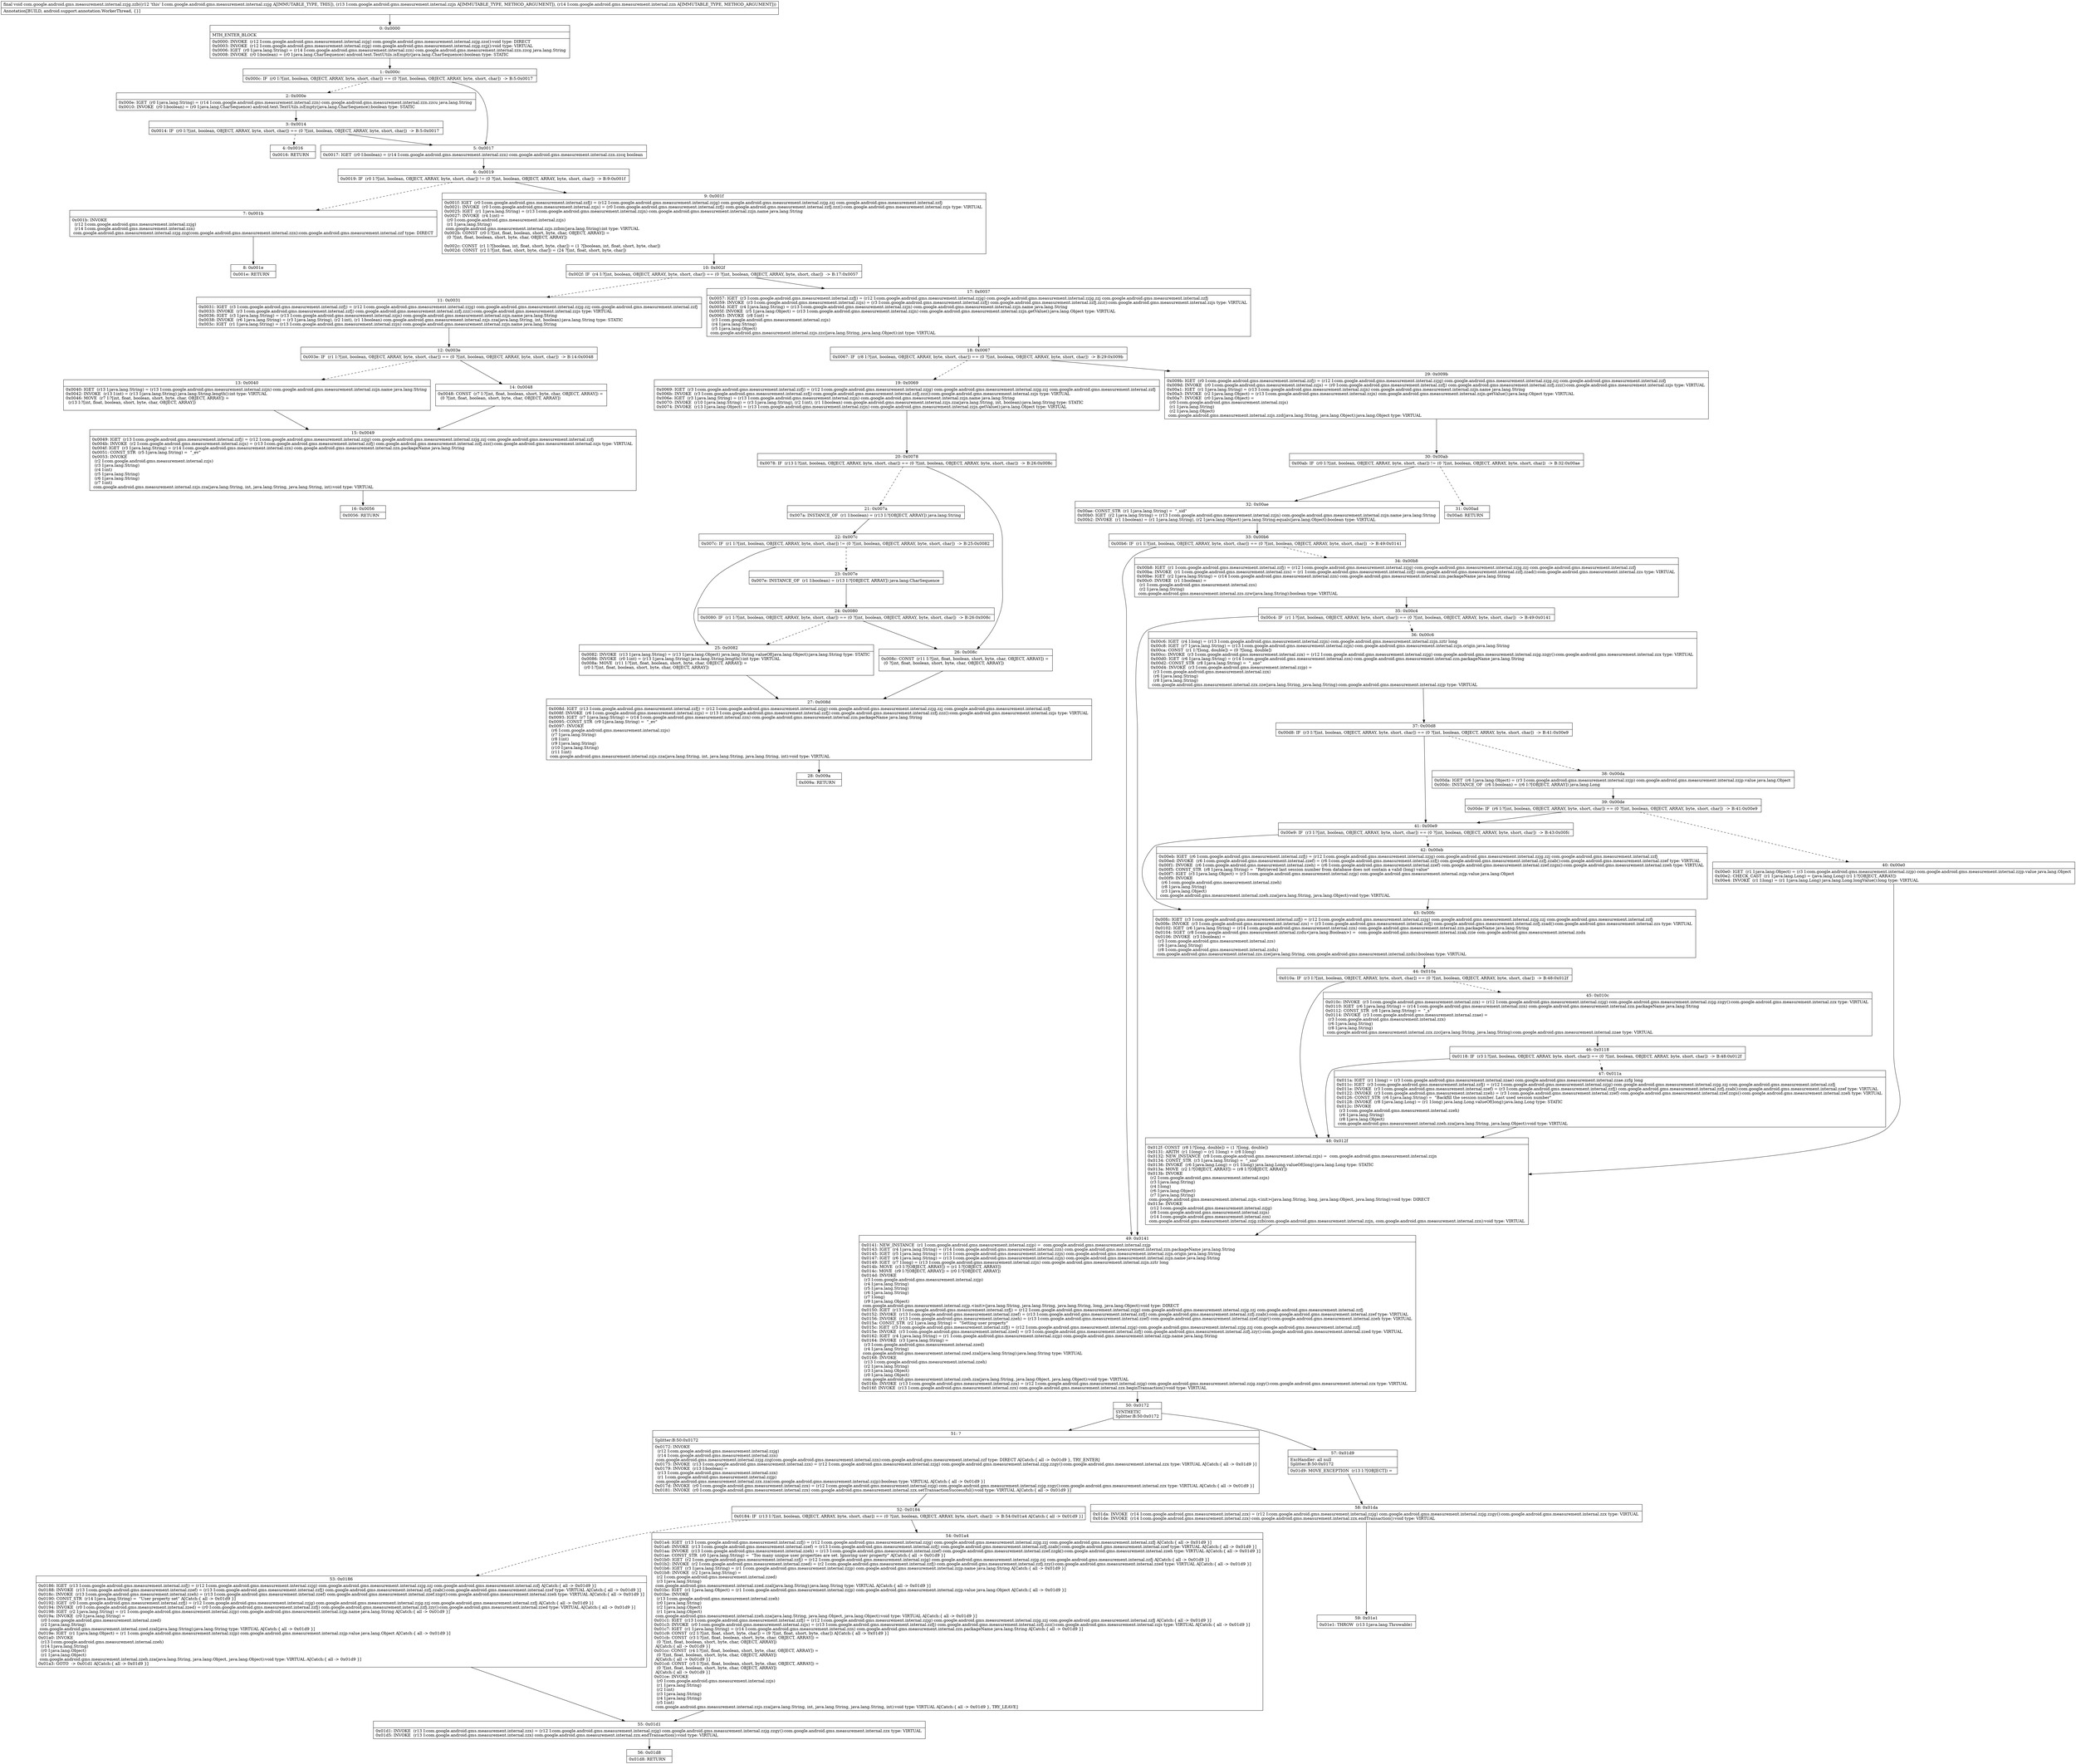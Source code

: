 digraph "CFG forcom.google.android.gms.measurement.internal.zzjg.zzb(Lcom\/google\/android\/gms\/measurement\/internal\/zzjn;Lcom\/google\/android\/gms\/measurement\/internal\/zzn;)V" {
Node_0 [shape=record,label="{0\:\ 0x0000|MTH_ENTER_BLOCK\l|0x0000: INVOKE  (r12 I:com.google.android.gms.measurement.internal.zzjg) com.google.android.gms.measurement.internal.zzjg.zzo():void type: DIRECT \l0x0003: INVOKE  (r12 I:com.google.android.gms.measurement.internal.zzjg) com.google.android.gms.measurement.internal.zzjg.zzjj():void type: VIRTUAL \l0x0006: IGET  (r0 I:java.lang.String) = (r14 I:com.google.android.gms.measurement.internal.zzn) com.google.android.gms.measurement.internal.zzn.zzcg java.lang.String \l0x0008: INVOKE  (r0 I:boolean) = (r0 I:java.lang.CharSequence) android.text.TextUtils.isEmpty(java.lang.CharSequence):boolean type: STATIC \l}"];
Node_1 [shape=record,label="{1\:\ 0x000c|0x000c: IF  (r0 I:?[int, boolean, OBJECT, ARRAY, byte, short, char]) == (0 ?[int, boolean, OBJECT, ARRAY, byte, short, char])  \-\> B:5:0x0017 \l}"];
Node_2 [shape=record,label="{2\:\ 0x000e|0x000e: IGET  (r0 I:java.lang.String) = (r14 I:com.google.android.gms.measurement.internal.zzn) com.google.android.gms.measurement.internal.zzn.zzcu java.lang.String \l0x0010: INVOKE  (r0 I:boolean) = (r0 I:java.lang.CharSequence) android.text.TextUtils.isEmpty(java.lang.CharSequence):boolean type: STATIC \l}"];
Node_3 [shape=record,label="{3\:\ 0x0014|0x0014: IF  (r0 I:?[int, boolean, OBJECT, ARRAY, byte, short, char]) == (0 ?[int, boolean, OBJECT, ARRAY, byte, short, char])  \-\> B:5:0x0017 \l}"];
Node_4 [shape=record,label="{4\:\ 0x0016|0x0016: RETURN   \l}"];
Node_5 [shape=record,label="{5\:\ 0x0017|0x0017: IGET  (r0 I:boolean) = (r14 I:com.google.android.gms.measurement.internal.zzn) com.google.android.gms.measurement.internal.zzn.zzcq boolean \l}"];
Node_6 [shape=record,label="{6\:\ 0x0019|0x0019: IF  (r0 I:?[int, boolean, OBJECT, ARRAY, byte, short, char]) != (0 ?[int, boolean, OBJECT, ARRAY, byte, short, char])  \-\> B:9:0x001f \l}"];
Node_7 [shape=record,label="{7\:\ 0x001b|0x001b: INVOKE  \l  (r12 I:com.google.android.gms.measurement.internal.zzjg)\l  (r14 I:com.google.android.gms.measurement.internal.zzn)\l com.google.android.gms.measurement.internal.zzjg.zzg(com.google.android.gms.measurement.internal.zzn):com.google.android.gms.measurement.internal.zzf type: DIRECT \l}"];
Node_8 [shape=record,label="{8\:\ 0x001e|0x001e: RETURN   \l}"];
Node_9 [shape=record,label="{9\:\ 0x001f|0x001f: IGET  (r0 I:com.google.android.gms.measurement.internal.zzfj) = (r12 I:com.google.android.gms.measurement.internal.zzjg) com.google.android.gms.measurement.internal.zzjg.zzj com.google.android.gms.measurement.internal.zzfj \l0x0021: INVOKE  (r0 I:com.google.android.gms.measurement.internal.zzjs) = (r0 I:com.google.android.gms.measurement.internal.zzfj) com.google.android.gms.measurement.internal.zzfj.zzz():com.google.android.gms.measurement.internal.zzjs type: VIRTUAL \l0x0025: IGET  (r1 I:java.lang.String) = (r13 I:com.google.android.gms.measurement.internal.zzjn) com.google.android.gms.measurement.internal.zzjn.name java.lang.String \l0x0027: INVOKE  (r4 I:int) = \l  (r0 I:com.google.android.gms.measurement.internal.zzjs)\l  (r1 I:java.lang.String)\l com.google.android.gms.measurement.internal.zzjs.zzbm(java.lang.String):int type: VIRTUAL \l0x002b: CONST  (r0 I:?[int, float, boolean, short, byte, char, OBJECT, ARRAY]) = \l  (0 ?[int, float, boolean, short, byte, char, OBJECT, ARRAY])\l \l0x002c: CONST  (r1 I:?[boolean, int, float, short, byte, char]) = (1 ?[boolean, int, float, short, byte, char]) \l0x002d: CONST  (r2 I:?[int, float, short, byte, char]) = (24 ?[int, float, short, byte, char]) \l}"];
Node_10 [shape=record,label="{10\:\ 0x002f|0x002f: IF  (r4 I:?[int, boolean, OBJECT, ARRAY, byte, short, char]) == (0 ?[int, boolean, OBJECT, ARRAY, byte, short, char])  \-\> B:17:0x0057 \l}"];
Node_11 [shape=record,label="{11\:\ 0x0031|0x0031: IGET  (r3 I:com.google.android.gms.measurement.internal.zzfj) = (r12 I:com.google.android.gms.measurement.internal.zzjg) com.google.android.gms.measurement.internal.zzjg.zzj com.google.android.gms.measurement.internal.zzfj \l0x0033: INVOKE  (r3 I:com.google.android.gms.measurement.internal.zzfj) com.google.android.gms.measurement.internal.zzfj.zzz():com.google.android.gms.measurement.internal.zzjs type: VIRTUAL \l0x0036: IGET  (r3 I:java.lang.String) = (r13 I:com.google.android.gms.measurement.internal.zzjn) com.google.android.gms.measurement.internal.zzjn.name java.lang.String \l0x0038: INVOKE  (r6 I:java.lang.String) = (r3 I:java.lang.String), (r2 I:int), (r1 I:boolean) com.google.android.gms.measurement.internal.zzjs.zza(java.lang.String, int, boolean):java.lang.String type: STATIC \l0x003c: IGET  (r1 I:java.lang.String) = (r13 I:com.google.android.gms.measurement.internal.zzjn) com.google.android.gms.measurement.internal.zzjn.name java.lang.String \l}"];
Node_12 [shape=record,label="{12\:\ 0x003e|0x003e: IF  (r1 I:?[int, boolean, OBJECT, ARRAY, byte, short, char]) == (0 ?[int, boolean, OBJECT, ARRAY, byte, short, char])  \-\> B:14:0x0048 \l}"];
Node_13 [shape=record,label="{13\:\ 0x0040|0x0040: IGET  (r13 I:java.lang.String) = (r13 I:com.google.android.gms.measurement.internal.zzjn) com.google.android.gms.measurement.internal.zzjn.name java.lang.String \l0x0042: INVOKE  (r13 I:int) = (r13 I:java.lang.String) java.lang.String.length():int type: VIRTUAL \l0x0046: MOVE  (r7 I:?[int, float, boolean, short, byte, char, OBJECT, ARRAY]) = \l  (r13 I:?[int, float, boolean, short, byte, char, OBJECT, ARRAY])\l \l}"];
Node_14 [shape=record,label="{14\:\ 0x0048|0x0048: CONST  (r7 I:?[int, float, boolean, short, byte, char, OBJECT, ARRAY]) = \l  (0 ?[int, float, boolean, short, byte, char, OBJECT, ARRAY])\l \l}"];
Node_15 [shape=record,label="{15\:\ 0x0049|0x0049: IGET  (r13 I:com.google.android.gms.measurement.internal.zzfj) = (r12 I:com.google.android.gms.measurement.internal.zzjg) com.google.android.gms.measurement.internal.zzjg.zzj com.google.android.gms.measurement.internal.zzfj \l0x004b: INVOKE  (r2 I:com.google.android.gms.measurement.internal.zzjs) = (r13 I:com.google.android.gms.measurement.internal.zzfj) com.google.android.gms.measurement.internal.zzfj.zzz():com.google.android.gms.measurement.internal.zzjs type: VIRTUAL \l0x004f: IGET  (r3 I:java.lang.String) = (r14 I:com.google.android.gms.measurement.internal.zzn) com.google.android.gms.measurement.internal.zzn.packageName java.lang.String \l0x0051: CONST_STR  (r5 I:java.lang.String) =  \"_ev\" \l0x0053: INVOKE  \l  (r2 I:com.google.android.gms.measurement.internal.zzjs)\l  (r3 I:java.lang.String)\l  (r4 I:int)\l  (r5 I:java.lang.String)\l  (r6 I:java.lang.String)\l  (r7 I:int)\l com.google.android.gms.measurement.internal.zzjs.zza(java.lang.String, int, java.lang.String, java.lang.String, int):void type: VIRTUAL \l}"];
Node_16 [shape=record,label="{16\:\ 0x0056|0x0056: RETURN   \l}"];
Node_17 [shape=record,label="{17\:\ 0x0057|0x0057: IGET  (r3 I:com.google.android.gms.measurement.internal.zzfj) = (r12 I:com.google.android.gms.measurement.internal.zzjg) com.google.android.gms.measurement.internal.zzjg.zzj com.google.android.gms.measurement.internal.zzfj \l0x0059: INVOKE  (r3 I:com.google.android.gms.measurement.internal.zzjs) = (r3 I:com.google.android.gms.measurement.internal.zzfj) com.google.android.gms.measurement.internal.zzfj.zzz():com.google.android.gms.measurement.internal.zzjs type: VIRTUAL \l0x005d: IGET  (r4 I:java.lang.String) = (r13 I:com.google.android.gms.measurement.internal.zzjn) com.google.android.gms.measurement.internal.zzjn.name java.lang.String \l0x005f: INVOKE  (r5 I:java.lang.Object) = (r13 I:com.google.android.gms.measurement.internal.zzjn) com.google.android.gms.measurement.internal.zzjn.getValue():java.lang.Object type: VIRTUAL \l0x0063: INVOKE  (r8 I:int) = \l  (r3 I:com.google.android.gms.measurement.internal.zzjs)\l  (r4 I:java.lang.String)\l  (r5 I:java.lang.Object)\l com.google.android.gms.measurement.internal.zzjs.zzc(java.lang.String, java.lang.Object):int type: VIRTUAL \l}"];
Node_18 [shape=record,label="{18\:\ 0x0067|0x0067: IF  (r8 I:?[int, boolean, OBJECT, ARRAY, byte, short, char]) == (0 ?[int, boolean, OBJECT, ARRAY, byte, short, char])  \-\> B:29:0x009b \l}"];
Node_19 [shape=record,label="{19\:\ 0x0069|0x0069: IGET  (r3 I:com.google.android.gms.measurement.internal.zzfj) = (r12 I:com.google.android.gms.measurement.internal.zzjg) com.google.android.gms.measurement.internal.zzjg.zzj com.google.android.gms.measurement.internal.zzfj \l0x006b: INVOKE  (r3 I:com.google.android.gms.measurement.internal.zzfj) com.google.android.gms.measurement.internal.zzfj.zzz():com.google.android.gms.measurement.internal.zzjs type: VIRTUAL \l0x006e: IGET  (r3 I:java.lang.String) = (r13 I:com.google.android.gms.measurement.internal.zzjn) com.google.android.gms.measurement.internal.zzjn.name java.lang.String \l0x0070: INVOKE  (r10 I:java.lang.String) = (r3 I:java.lang.String), (r2 I:int), (r1 I:boolean) com.google.android.gms.measurement.internal.zzjs.zza(java.lang.String, int, boolean):java.lang.String type: STATIC \l0x0074: INVOKE  (r13 I:java.lang.Object) = (r13 I:com.google.android.gms.measurement.internal.zzjn) com.google.android.gms.measurement.internal.zzjn.getValue():java.lang.Object type: VIRTUAL \l}"];
Node_20 [shape=record,label="{20\:\ 0x0078|0x0078: IF  (r13 I:?[int, boolean, OBJECT, ARRAY, byte, short, char]) == (0 ?[int, boolean, OBJECT, ARRAY, byte, short, char])  \-\> B:26:0x008c \l}"];
Node_21 [shape=record,label="{21\:\ 0x007a|0x007a: INSTANCE_OF  (r1 I:boolean) = (r13 I:?[OBJECT, ARRAY]) java.lang.String \l}"];
Node_22 [shape=record,label="{22\:\ 0x007c|0x007c: IF  (r1 I:?[int, boolean, OBJECT, ARRAY, byte, short, char]) != (0 ?[int, boolean, OBJECT, ARRAY, byte, short, char])  \-\> B:25:0x0082 \l}"];
Node_23 [shape=record,label="{23\:\ 0x007e|0x007e: INSTANCE_OF  (r1 I:boolean) = (r13 I:?[OBJECT, ARRAY]) java.lang.CharSequence \l}"];
Node_24 [shape=record,label="{24\:\ 0x0080|0x0080: IF  (r1 I:?[int, boolean, OBJECT, ARRAY, byte, short, char]) == (0 ?[int, boolean, OBJECT, ARRAY, byte, short, char])  \-\> B:26:0x008c \l}"];
Node_25 [shape=record,label="{25\:\ 0x0082|0x0082: INVOKE  (r13 I:java.lang.String) = (r13 I:java.lang.Object) java.lang.String.valueOf(java.lang.Object):java.lang.String type: STATIC \l0x0086: INVOKE  (r0 I:int) = (r13 I:java.lang.String) java.lang.String.length():int type: VIRTUAL \l0x008a: MOVE  (r11 I:?[int, float, boolean, short, byte, char, OBJECT, ARRAY]) = \l  (r0 I:?[int, float, boolean, short, byte, char, OBJECT, ARRAY])\l \l}"];
Node_26 [shape=record,label="{26\:\ 0x008c|0x008c: CONST  (r11 I:?[int, float, boolean, short, byte, char, OBJECT, ARRAY]) = \l  (0 ?[int, float, boolean, short, byte, char, OBJECT, ARRAY])\l \l}"];
Node_27 [shape=record,label="{27\:\ 0x008d|0x008d: IGET  (r13 I:com.google.android.gms.measurement.internal.zzfj) = (r12 I:com.google.android.gms.measurement.internal.zzjg) com.google.android.gms.measurement.internal.zzjg.zzj com.google.android.gms.measurement.internal.zzfj \l0x008f: INVOKE  (r6 I:com.google.android.gms.measurement.internal.zzjs) = (r13 I:com.google.android.gms.measurement.internal.zzfj) com.google.android.gms.measurement.internal.zzfj.zzz():com.google.android.gms.measurement.internal.zzjs type: VIRTUAL \l0x0093: IGET  (r7 I:java.lang.String) = (r14 I:com.google.android.gms.measurement.internal.zzn) com.google.android.gms.measurement.internal.zzn.packageName java.lang.String \l0x0095: CONST_STR  (r9 I:java.lang.String) =  \"_ev\" \l0x0097: INVOKE  \l  (r6 I:com.google.android.gms.measurement.internal.zzjs)\l  (r7 I:java.lang.String)\l  (r8 I:int)\l  (r9 I:java.lang.String)\l  (r10 I:java.lang.String)\l  (r11 I:int)\l com.google.android.gms.measurement.internal.zzjs.zza(java.lang.String, int, java.lang.String, java.lang.String, int):void type: VIRTUAL \l}"];
Node_28 [shape=record,label="{28\:\ 0x009a|0x009a: RETURN   \l}"];
Node_29 [shape=record,label="{29\:\ 0x009b|0x009b: IGET  (r0 I:com.google.android.gms.measurement.internal.zzfj) = (r12 I:com.google.android.gms.measurement.internal.zzjg) com.google.android.gms.measurement.internal.zzjg.zzj com.google.android.gms.measurement.internal.zzfj \l0x009d: INVOKE  (r0 I:com.google.android.gms.measurement.internal.zzjs) = (r0 I:com.google.android.gms.measurement.internal.zzfj) com.google.android.gms.measurement.internal.zzfj.zzz():com.google.android.gms.measurement.internal.zzjs type: VIRTUAL \l0x00a1: IGET  (r1 I:java.lang.String) = (r13 I:com.google.android.gms.measurement.internal.zzjn) com.google.android.gms.measurement.internal.zzjn.name java.lang.String \l0x00a3: INVOKE  (r2 I:java.lang.Object) = (r13 I:com.google.android.gms.measurement.internal.zzjn) com.google.android.gms.measurement.internal.zzjn.getValue():java.lang.Object type: VIRTUAL \l0x00a7: INVOKE  (r0 I:java.lang.Object) = \l  (r0 I:com.google.android.gms.measurement.internal.zzjs)\l  (r1 I:java.lang.String)\l  (r2 I:java.lang.Object)\l com.google.android.gms.measurement.internal.zzjs.zzd(java.lang.String, java.lang.Object):java.lang.Object type: VIRTUAL \l}"];
Node_30 [shape=record,label="{30\:\ 0x00ab|0x00ab: IF  (r0 I:?[int, boolean, OBJECT, ARRAY, byte, short, char]) != (0 ?[int, boolean, OBJECT, ARRAY, byte, short, char])  \-\> B:32:0x00ae \l}"];
Node_31 [shape=record,label="{31\:\ 0x00ad|0x00ad: RETURN   \l}"];
Node_32 [shape=record,label="{32\:\ 0x00ae|0x00ae: CONST_STR  (r1 I:java.lang.String) =  \"_sid\" \l0x00b0: IGET  (r2 I:java.lang.String) = (r13 I:com.google.android.gms.measurement.internal.zzjn) com.google.android.gms.measurement.internal.zzjn.name java.lang.String \l0x00b2: INVOKE  (r1 I:boolean) = (r1 I:java.lang.String), (r2 I:java.lang.Object) java.lang.String.equals(java.lang.Object):boolean type: VIRTUAL \l}"];
Node_33 [shape=record,label="{33\:\ 0x00b6|0x00b6: IF  (r1 I:?[int, boolean, OBJECT, ARRAY, byte, short, char]) == (0 ?[int, boolean, OBJECT, ARRAY, byte, short, char])  \-\> B:49:0x0141 \l}"];
Node_34 [shape=record,label="{34\:\ 0x00b8|0x00b8: IGET  (r1 I:com.google.android.gms.measurement.internal.zzfj) = (r12 I:com.google.android.gms.measurement.internal.zzjg) com.google.android.gms.measurement.internal.zzjg.zzj com.google.android.gms.measurement.internal.zzfj \l0x00ba: INVOKE  (r1 I:com.google.android.gms.measurement.internal.zzs) = (r1 I:com.google.android.gms.measurement.internal.zzfj) com.google.android.gms.measurement.internal.zzfj.zzad():com.google.android.gms.measurement.internal.zzs type: VIRTUAL \l0x00be: IGET  (r2 I:java.lang.String) = (r14 I:com.google.android.gms.measurement.internal.zzn) com.google.android.gms.measurement.internal.zzn.packageName java.lang.String \l0x00c0: INVOKE  (r1 I:boolean) = \l  (r1 I:com.google.android.gms.measurement.internal.zzs)\l  (r2 I:java.lang.String)\l com.google.android.gms.measurement.internal.zzs.zzw(java.lang.String):boolean type: VIRTUAL \l}"];
Node_35 [shape=record,label="{35\:\ 0x00c4|0x00c4: IF  (r1 I:?[int, boolean, OBJECT, ARRAY, byte, short, char]) == (0 ?[int, boolean, OBJECT, ARRAY, byte, short, char])  \-\> B:49:0x0141 \l}"];
Node_36 [shape=record,label="{36\:\ 0x00c6|0x00c6: IGET  (r4 I:long) = (r13 I:com.google.android.gms.measurement.internal.zzjn) com.google.android.gms.measurement.internal.zzjn.zztr long \l0x00c8: IGET  (r7 I:java.lang.String) = (r13 I:com.google.android.gms.measurement.internal.zzjn) com.google.android.gms.measurement.internal.zzjn.origin java.lang.String \l0x00ca: CONST  (r1 I:?[long, double]) = (0 ?[long, double]) \l0x00cc: INVOKE  (r3 I:com.google.android.gms.measurement.internal.zzx) = (r12 I:com.google.android.gms.measurement.internal.zzjg) com.google.android.gms.measurement.internal.zzjg.zzgy():com.google.android.gms.measurement.internal.zzx type: VIRTUAL \l0x00d0: IGET  (r6 I:java.lang.String) = (r14 I:com.google.android.gms.measurement.internal.zzn) com.google.android.gms.measurement.internal.zzn.packageName java.lang.String \l0x00d2: CONST_STR  (r8 I:java.lang.String) =  \"_sno\" \l0x00d4: INVOKE  (r3 I:com.google.android.gms.measurement.internal.zzjp) = \l  (r3 I:com.google.android.gms.measurement.internal.zzx)\l  (r6 I:java.lang.String)\l  (r8 I:java.lang.String)\l com.google.android.gms.measurement.internal.zzx.zze(java.lang.String, java.lang.String):com.google.android.gms.measurement.internal.zzjp type: VIRTUAL \l}"];
Node_37 [shape=record,label="{37\:\ 0x00d8|0x00d8: IF  (r3 I:?[int, boolean, OBJECT, ARRAY, byte, short, char]) == (0 ?[int, boolean, OBJECT, ARRAY, byte, short, char])  \-\> B:41:0x00e9 \l}"];
Node_38 [shape=record,label="{38\:\ 0x00da|0x00da: IGET  (r6 I:java.lang.Object) = (r3 I:com.google.android.gms.measurement.internal.zzjp) com.google.android.gms.measurement.internal.zzjp.value java.lang.Object \l0x00dc: INSTANCE_OF  (r6 I:boolean) = (r6 I:?[OBJECT, ARRAY]) java.lang.Long \l}"];
Node_39 [shape=record,label="{39\:\ 0x00de|0x00de: IF  (r6 I:?[int, boolean, OBJECT, ARRAY, byte, short, char]) == (0 ?[int, boolean, OBJECT, ARRAY, byte, short, char])  \-\> B:41:0x00e9 \l}"];
Node_40 [shape=record,label="{40\:\ 0x00e0|0x00e0: IGET  (r1 I:java.lang.Object) = (r3 I:com.google.android.gms.measurement.internal.zzjp) com.google.android.gms.measurement.internal.zzjp.value java.lang.Object \l0x00e2: CHECK_CAST  (r1 I:java.lang.Long) = (java.lang.Long) (r1 I:?[OBJECT, ARRAY]) \l0x00e4: INVOKE  (r1 I:long) = (r1 I:java.lang.Long) java.lang.Long.longValue():long type: VIRTUAL \l}"];
Node_41 [shape=record,label="{41\:\ 0x00e9|0x00e9: IF  (r3 I:?[int, boolean, OBJECT, ARRAY, byte, short, char]) == (0 ?[int, boolean, OBJECT, ARRAY, byte, short, char])  \-\> B:43:0x00fc \l}"];
Node_42 [shape=record,label="{42\:\ 0x00eb|0x00eb: IGET  (r6 I:com.google.android.gms.measurement.internal.zzfj) = (r12 I:com.google.android.gms.measurement.internal.zzjg) com.google.android.gms.measurement.internal.zzjg.zzj com.google.android.gms.measurement.internal.zzfj \l0x00ed: INVOKE  (r6 I:com.google.android.gms.measurement.internal.zzef) = (r6 I:com.google.android.gms.measurement.internal.zzfj) com.google.android.gms.measurement.internal.zzfj.zzab():com.google.android.gms.measurement.internal.zzef type: VIRTUAL \l0x00f1: INVOKE  (r6 I:com.google.android.gms.measurement.internal.zzeh) = (r6 I:com.google.android.gms.measurement.internal.zzef) com.google.android.gms.measurement.internal.zzef.zzgn():com.google.android.gms.measurement.internal.zzeh type: VIRTUAL \l0x00f5: CONST_STR  (r8 I:java.lang.String) =  \"Retrieved last session number from database does not contain a valid (long) value\" \l0x00f7: IGET  (r3 I:java.lang.Object) = (r3 I:com.google.android.gms.measurement.internal.zzjp) com.google.android.gms.measurement.internal.zzjp.value java.lang.Object \l0x00f9: INVOKE  \l  (r6 I:com.google.android.gms.measurement.internal.zzeh)\l  (r8 I:java.lang.String)\l  (r3 I:java.lang.Object)\l com.google.android.gms.measurement.internal.zzeh.zza(java.lang.String, java.lang.Object):void type: VIRTUAL \l}"];
Node_43 [shape=record,label="{43\:\ 0x00fc|0x00fc: IGET  (r3 I:com.google.android.gms.measurement.internal.zzfj) = (r12 I:com.google.android.gms.measurement.internal.zzjg) com.google.android.gms.measurement.internal.zzjg.zzj com.google.android.gms.measurement.internal.zzfj \l0x00fe: INVOKE  (r3 I:com.google.android.gms.measurement.internal.zzs) = (r3 I:com.google.android.gms.measurement.internal.zzfj) com.google.android.gms.measurement.internal.zzfj.zzad():com.google.android.gms.measurement.internal.zzs type: VIRTUAL \l0x0102: IGET  (r6 I:java.lang.String) = (r14 I:com.google.android.gms.measurement.internal.zzn) com.google.android.gms.measurement.internal.zzn.packageName java.lang.String \l0x0104: SGET  (r8 I:com.google.android.gms.measurement.internal.zzdu\<java.lang.Boolean\>) =  com.google.android.gms.measurement.internal.zzak.zzie com.google.android.gms.measurement.internal.zzdu \l0x0106: INVOKE  (r3 I:boolean) = \l  (r3 I:com.google.android.gms.measurement.internal.zzs)\l  (r6 I:java.lang.String)\l  (r8 I:com.google.android.gms.measurement.internal.zzdu)\l com.google.android.gms.measurement.internal.zzs.zze(java.lang.String, com.google.android.gms.measurement.internal.zzdu):boolean type: VIRTUAL \l}"];
Node_44 [shape=record,label="{44\:\ 0x010a|0x010a: IF  (r3 I:?[int, boolean, OBJECT, ARRAY, byte, short, char]) == (0 ?[int, boolean, OBJECT, ARRAY, byte, short, char])  \-\> B:48:0x012f \l}"];
Node_45 [shape=record,label="{45\:\ 0x010c|0x010c: INVOKE  (r3 I:com.google.android.gms.measurement.internal.zzx) = (r12 I:com.google.android.gms.measurement.internal.zzjg) com.google.android.gms.measurement.internal.zzjg.zzgy():com.google.android.gms.measurement.internal.zzx type: VIRTUAL \l0x0110: IGET  (r6 I:java.lang.String) = (r14 I:com.google.android.gms.measurement.internal.zzn) com.google.android.gms.measurement.internal.zzn.packageName java.lang.String \l0x0112: CONST_STR  (r8 I:java.lang.String) =  \"_s\" \l0x0114: INVOKE  (r3 I:com.google.android.gms.measurement.internal.zzae) = \l  (r3 I:com.google.android.gms.measurement.internal.zzx)\l  (r6 I:java.lang.String)\l  (r8 I:java.lang.String)\l com.google.android.gms.measurement.internal.zzx.zzc(java.lang.String, java.lang.String):com.google.android.gms.measurement.internal.zzae type: VIRTUAL \l}"];
Node_46 [shape=record,label="{46\:\ 0x0118|0x0118: IF  (r3 I:?[int, boolean, OBJECT, ARRAY, byte, short, char]) == (0 ?[int, boolean, OBJECT, ARRAY, byte, short, char])  \-\> B:48:0x012f \l}"];
Node_47 [shape=record,label="{47\:\ 0x011a|0x011a: IGET  (r1 I:long) = (r3 I:com.google.android.gms.measurement.internal.zzae) com.google.android.gms.measurement.internal.zzae.zzfg long \l0x011c: IGET  (r3 I:com.google.android.gms.measurement.internal.zzfj) = (r12 I:com.google.android.gms.measurement.internal.zzjg) com.google.android.gms.measurement.internal.zzjg.zzj com.google.android.gms.measurement.internal.zzfj \l0x011e: INVOKE  (r3 I:com.google.android.gms.measurement.internal.zzef) = (r3 I:com.google.android.gms.measurement.internal.zzfj) com.google.android.gms.measurement.internal.zzfj.zzab():com.google.android.gms.measurement.internal.zzef type: VIRTUAL \l0x0122: INVOKE  (r3 I:com.google.android.gms.measurement.internal.zzeh) = (r3 I:com.google.android.gms.measurement.internal.zzef) com.google.android.gms.measurement.internal.zzef.zzgs():com.google.android.gms.measurement.internal.zzeh type: VIRTUAL \l0x0126: CONST_STR  (r6 I:java.lang.String) =  \"Backfill the session number. Last used session number\" \l0x0128: INVOKE  (r8 I:java.lang.Long) = (r1 I:long) java.lang.Long.valueOf(long):java.lang.Long type: STATIC \l0x012c: INVOKE  \l  (r3 I:com.google.android.gms.measurement.internal.zzeh)\l  (r6 I:java.lang.String)\l  (r8 I:java.lang.Object)\l com.google.android.gms.measurement.internal.zzeh.zza(java.lang.String, java.lang.Object):void type: VIRTUAL \l}"];
Node_48 [shape=record,label="{48\:\ 0x012f|0x012f: CONST  (r8 I:?[long, double]) = (1 ?[long, double]) \l0x0131: ARITH  (r1 I:long) = (r1 I:long) + (r8 I:long) \l0x0132: NEW_INSTANCE  (r8 I:com.google.android.gms.measurement.internal.zzjn) =  com.google.android.gms.measurement.internal.zzjn \l0x0134: CONST_STR  (r3 I:java.lang.String) =  \"_sno\" \l0x0136: INVOKE  (r6 I:java.lang.Long) = (r1 I:long) java.lang.Long.valueOf(long):java.lang.Long type: STATIC \l0x013a: MOVE  (r2 I:?[OBJECT, ARRAY]) = (r8 I:?[OBJECT, ARRAY]) \l0x013b: INVOKE  \l  (r2 I:com.google.android.gms.measurement.internal.zzjn)\l  (r3 I:java.lang.String)\l  (r4 I:long)\l  (r6 I:java.lang.Object)\l  (r7 I:java.lang.String)\l com.google.android.gms.measurement.internal.zzjn.\<init\>(java.lang.String, long, java.lang.Object, java.lang.String):void type: DIRECT \l0x013e: INVOKE  \l  (r12 I:com.google.android.gms.measurement.internal.zzjg)\l  (r8 I:com.google.android.gms.measurement.internal.zzjn)\l  (r14 I:com.google.android.gms.measurement.internal.zzn)\l com.google.android.gms.measurement.internal.zzjg.zzb(com.google.android.gms.measurement.internal.zzjn, com.google.android.gms.measurement.internal.zzn):void type: VIRTUAL \l}"];
Node_49 [shape=record,label="{49\:\ 0x0141|0x0141: NEW_INSTANCE  (r1 I:com.google.android.gms.measurement.internal.zzjp) =  com.google.android.gms.measurement.internal.zzjp \l0x0143: IGET  (r4 I:java.lang.String) = (r14 I:com.google.android.gms.measurement.internal.zzn) com.google.android.gms.measurement.internal.zzn.packageName java.lang.String \l0x0145: IGET  (r5 I:java.lang.String) = (r13 I:com.google.android.gms.measurement.internal.zzjn) com.google.android.gms.measurement.internal.zzjn.origin java.lang.String \l0x0147: IGET  (r6 I:java.lang.String) = (r13 I:com.google.android.gms.measurement.internal.zzjn) com.google.android.gms.measurement.internal.zzjn.name java.lang.String \l0x0149: IGET  (r7 I:long) = (r13 I:com.google.android.gms.measurement.internal.zzjn) com.google.android.gms.measurement.internal.zzjn.zztr long \l0x014b: MOVE  (r3 I:?[OBJECT, ARRAY]) = (r1 I:?[OBJECT, ARRAY]) \l0x014c: MOVE  (r9 I:?[OBJECT, ARRAY]) = (r0 I:?[OBJECT, ARRAY]) \l0x014d: INVOKE  \l  (r3 I:com.google.android.gms.measurement.internal.zzjp)\l  (r4 I:java.lang.String)\l  (r5 I:java.lang.String)\l  (r6 I:java.lang.String)\l  (r7 I:long)\l  (r9 I:java.lang.Object)\l com.google.android.gms.measurement.internal.zzjp.\<init\>(java.lang.String, java.lang.String, java.lang.String, long, java.lang.Object):void type: DIRECT \l0x0150: IGET  (r13 I:com.google.android.gms.measurement.internal.zzfj) = (r12 I:com.google.android.gms.measurement.internal.zzjg) com.google.android.gms.measurement.internal.zzjg.zzj com.google.android.gms.measurement.internal.zzfj \l0x0152: INVOKE  (r13 I:com.google.android.gms.measurement.internal.zzef) = (r13 I:com.google.android.gms.measurement.internal.zzfj) com.google.android.gms.measurement.internal.zzfj.zzab():com.google.android.gms.measurement.internal.zzef type: VIRTUAL \l0x0156: INVOKE  (r13 I:com.google.android.gms.measurement.internal.zzeh) = (r13 I:com.google.android.gms.measurement.internal.zzef) com.google.android.gms.measurement.internal.zzef.zzgr():com.google.android.gms.measurement.internal.zzeh type: VIRTUAL \l0x015a: CONST_STR  (r2 I:java.lang.String) =  \"Setting user property\" \l0x015c: IGET  (r3 I:com.google.android.gms.measurement.internal.zzfj) = (r12 I:com.google.android.gms.measurement.internal.zzjg) com.google.android.gms.measurement.internal.zzjg.zzj com.google.android.gms.measurement.internal.zzfj \l0x015e: INVOKE  (r3 I:com.google.android.gms.measurement.internal.zzed) = (r3 I:com.google.android.gms.measurement.internal.zzfj) com.google.android.gms.measurement.internal.zzfj.zzy():com.google.android.gms.measurement.internal.zzed type: VIRTUAL \l0x0162: IGET  (r4 I:java.lang.String) = (r1 I:com.google.android.gms.measurement.internal.zzjp) com.google.android.gms.measurement.internal.zzjp.name java.lang.String \l0x0164: INVOKE  (r3 I:java.lang.String) = \l  (r3 I:com.google.android.gms.measurement.internal.zzed)\l  (r4 I:java.lang.String)\l com.google.android.gms.measurement.internal.zzed.zzal(java.lang.String):java.lang.String type: VIRTUAL \l0x0168: INVOKE  \l  (r13 I:com.google.android.gms.measurement.internal.zzeh)\l  (r2 I:java.lang.String)\l  (r3 I:java.lang.Object)\l  (r0 I:java.lang.Object)\l com.google.android.gms.measurement.internal.zzeh.zza(java.lang.String, java.lang.Object, java.lang.Object):void type: VIRTUAL \l0x016b: INVOKE  (r13 I:com.google.android.gms.measurement.internal.zzx) = (r12 I:com.google.android.gms.measurement.internal.zzjg) com.google.android.gms.measurement.internal.zzjg.zzgy():com.google.android.gms.measurement.internal.zzx type: VIRTUAL \l0x016f: INVOKE  (r13 I:com.google.android.gms.measurement.internal.zzx) com.google.android.gms.measurement.internal.zzx.beginTransaction():void type: VIRTUAL \l}"];
Node_50 [shape=record,label="{50\:\ 0x0172|SYNTHETIC\lSplitter:B:50:0x0172\l}"];
Node_51 [shape=record,label="{51\:\ ?|Splitter:B:50:0x0172\l|0x0172: INVOKE  \l  (r12 I:com.google.android.gms.measurement.internal.zzjg)\l  (r14 I:com.google.android.gms.measurement.internal.zzn)\l com.google.android.gms.measurement.internal.zzjg.zzg(com.google.android.gms.measurement.internal.zzn):com.google.android.gms.measurement.internal.zzf type: DIRECT A[Catch:\{ all \-\> 0x01d9 \}, TRY_ENTER]\l0x0175: INVOKE  (r13 I:com.google.android.gms.measurement.internal.zzx) = (r12 I:com.google.android.gms.measurement.internal.zzjg) com.google.android.gms.measurement.internal.zzjg.zzgy():com.google.android.gms.measurement.internal.zzx type: VIRTUAL A[Catch:\{ all \-\> 0x01d9 \}]\l0x0179: INVOKE  (r13 I:boolean) = \l  (r13 I:com.google.android.gms.measurement.internal.zzx)\l  (r1 I:com.google.android.gms.measurement.internal.zzjp)\l com.google.android.gms.measurement.internal.zzx.zza(com.google.android.gms.measurement.internal.zzjp):boolean type: VIRTUAL A[Catch:\{ all \-\> 0x01d9 \}]\l0x017d: INVOKE  (r0 I:com.google.android.gms.measurement.internal.zzx) = (r12 I:com.google.android.gms.measurement.internal.zzjg) com.google.android.gms.measurement.internal.zzjg.zzgy():com.google.android.gms.measurement.internal.zzx type: VIRTUAL A[Catch:\{ all \-\> 0x01d9 \}]\l0x0181: INVOKE  (r0 I:com.google.android.gms.measurement.internal.zzx) com.google.android.gms.measurement.internal.zzx.setTransactionSuccessful():void type: VIRTUAL A[Catch:\{ all \-\> 0x01d9 \}]\l}"];
Node_52 [shape=record,label="{52\:\ 0x0184|0x0184: IF  (r13 I:?[int, boolean, OBJECT, ARRAY, byte, short, char]) == (0 ?[int, boolean, OBJECT, ARRAY, byte, short, char])  \-\> B:54:0x01a4 A[Catch:\{ all \-\> 0x01d9 \}]\l}"];
Node_53 [shape=record,label="{53\:\ 0x0186|0x0186: IGET  (r13 I:com.google.android.gms.measurement.internal.zzfj) = (r12 I:com.google.android.gms.measurement.internal.zzjg) com.google.android.gms.measurement.internal.zzjg.zzj com.google.android.gms.measurement.internal.zzfj A[Catch:\{ all \-\> 0x01d9 \}]\l0x0188: INVOKE  (r13 I:com.google.android.gms.measurement.internal.zzef) = (r13 I:com.google.android.gms.measurement.internal.zzfj) com.google.android.gms.measurement.internal.zzfj.zzab():com.google.android.gms.measurement.internal.zzef type: VIRTUAL A[Catch:\{ all \-\> 0x01d9 \}]\l0x018c: INVOKE  (r13 I:com.google.android.gms.measurement.internal.zzeh) = (r13 I:com.google.android.gms.measurement.internal.zzef) com.google.android.gms.measurement.internal.zzef.zzgr():com.google.android.gms.measurement.internal.zzeh type: VIRTUAL A[Catch:\{ all \-\> 0x01d9 \}]\l0x0190: CONST_STR  (r14 I:java.lang.String) =  \"User property set\" A[Catch:\{ all \-\> 0x01d9 \}]\l0x0192: IGET  (r0 I:com.google.android.gms.measurement.internal.zzfj) = (r12 I:com.google.android.gms.measurement.internal.zzjg) com.google.android.gms.measurement.internal.zzjg.zzj com.google.android.gms.measurement.internal.zzfj A[Catch:\{ all \-\> 0x01d9 \}]\l0x0194: INVOKE  (r0 I:com.google.android.gms.measurement.internal.zzed) = (r0 I:com.google.android.gms.measurement.internal.zzfj) com.google.android.gms.measurement.internal.zzfj.zzy():com.google.android.gms.measurement.internal.zzed type: VIRTUAL A[Catch:\{ all \-\> 0x01d9 \}]\l0x0198: IGET  (r2 I:java.lang.String) = (r1 I:com.google.android.gms.measurement.internal.zzjp) com.google.android.gms.measurement.internal.zzjp.name java.lang.String A[Catch:\{ all \-\> 0x01d9 \}]\l0x019a: INVOKE  (r0 I:java.lang.String) = \l  (r0 I:com.google.android.gms.measurement.internal.zzed)\l  (r2 I:java.lang.String)\l com.google.android.gms.measurement.internal.zzed.zzal(java.lang.String):java.lang.String type: VIRTUAL A[Catch:\{ all \-\> 0x01d9 \}]\l0x019e: IGET  (r1 I:java.lang.Object) = (r1 I:com.google.android.gms.measurement.internal.zzjp) com.google.android.gms.measurement.internal.zzjp.value java.lang.Object A[Catch:\{ all \-\> 0x01d9 \}]\l0x01a0: INVOKE  \l  (r13 I:com.google.android.gms.measurement.internal.zzeh)\l  (r14 I:java.lang.String)\l  (r0 I:java.lang.Object)\l  (r1 I:java.lang.Object)\l com.google.android.gms.measurement.internal.zzeh.zza(java.lang.String, java.lang.Object, java.lang.Object):void type: VIRTUAL A[Catch:\{ all \-\> 0x01d9 \}]\l0x01a3: GOTO  \-\> 0x01d1 A[Catch:\{ all \-\> 0x01d9 \}]\l}"];
Node_54 [shape=record,label="{54\:\ 0x01a4|0x01a4: IGET  (r13 I:com.google.android.gms.measurement.internal.zzfj) = (r12 I:com.google.android.gms.measurement.internal.zzjg) com.google.android.gms.measurement.internal.zzjg.zzj com.google.android.gms.measurement.internal.zzfj A[Catch:\{ all \-\> 0x01d9 \}]\l0x01a6: INVOKE  (r13 I:com.google.android.gms.measurement.internal.zzef) = (r13 I:com.google.android.gms.measurement.internal.zzfj) com.google.android.gms.measurement.internal.zzfj.zzab():com.google.android.gms.measurement.internal.zzef type: VIRTUAL A[Catch:\{ all \-\> 0x01d9 \}]\l0x01aa: INVOKE  (r13 I:com.google.android.gms.measurement.internal.zzeh) = (r13 I:com.google.android.gms.measurement.internal.zzef) com.google.android.gms.measurement.internal.zzef.zzgk():com.google.android.gms.measurement.internal.zzeh type: VIRTUAL A[Catch:\{ all \-\> 0x01d9 \}]\l0x01ae: CONST_STR  (r0 I:java.lang.String) =  \"Too many unique user properties are set. Ignoring user property\" A[Catch:\{ all \-\> 0x01d9 \}]\l0x01b0: IGET  (r2 I:com.google.android.gms.measurement.internal.zzfj) = (r12 I:com.google.android.gms.measurement.internal.zzjg) com.google.android.gms.measurement.internal.zzjg.zzj com.google.android.gms.measurement.internal.zzfj A[Catch:\{ all \-\> 0x01d9 \}]\l0x01b2: INVOKE  (r2 I:com.google.android.gms.measurement.internal.zzed) = (r2 I:com.google.android.gms.measurement.internal.zzfj) com.google.android.gms.measurement.internal.zzfj.zzy():com.google.android.gms.measurement.internal.zzed type: VIRTUAL A[Catch:\{ all \-\> 0x01d9 \}]\l0x01b6: IGET  (r3 I:java.lang.String) = (r1 I:com.google.android.gms.measurement.internal.zzjp) com.google.android.gms.measurement.internal.zzjp.name java.lang.String A[Catch:\{ all \-\> 0x01d9 \}]\l0x01b8: INVOKE  (r2 I:java.lang.String) = \l  (r2 I:com.google.android.gms.measurement.internal.zzed)\l  (r3 I:java.lang.String)\l com.google.android.gms.measurement.internal.zzed.zzal(java.lang.String):java.lang.String type: VIRTUAL A[Catch:\{ all \-\> 0x01d9 \}]\l0x01bc: IGET  (r1 I:java.lang.Object) = (r1 I:com.google.android.gms.measurement.internal.zzjp) com.google.android.gms.measurement.internal.zzjp.value java.lang.Object A[Catch:\{ all \-\> 0x01d9 \}]\l0x01be: INVOKE  \l  (r13 I:com.google.android.gms.measurement.internal.zzeh)\l  (r0 I:java.lang.String)\l  (r2 I:java.lang.Object)\l  (r1 I:java.lang.Object)\l com.google.android.gms.measurement.internal.zzeh.zza(java.lang.String, java.lang.Object, java.lang.Object):void type: VIRTUAL A[Catch:\{ all \-\> 0x01d9 \}]\l0x01c1: IGET  (r13 I:com.google.android.gms.measurement.internal.zzfj) = (r12 I:com.google.android.gms.measurement.internal.zzjg) com.google.android.gms.measurement.internal.zzjg.zzj com.google.android.gms.measurement.internal.zzfj A[Catch:\{ all \-\> 0x01d9 \}]\l0x01c3: INVOKE  (r0 I:com.google.android.gms.measurement.internal.zzjs) = (r13 I:com.google.android.gms.measurement.internal.zzfj) com.google.android.gms.measurement.internal.zzfj.zzz():com.google.android.gms.measurement.internal.zzjs type: VIRTUAL A[Catch:\{ all \-\> 0x01d9 \}]\l0x01c7: IGET  (r1 I:java.lang.String) = (r14 I:com.google.android.gms.measurement.internal.zzn) com.google.android.gms.measurement.internal.zzn.packageName java.lang.String A[Catch:\{ all \-\> 0x01d9 \}]\l0x01c9: CONST  (r2 I:?[int, float, short, byte, char]) = (9 ?[int, float, short, byte, char]) A[Catch:\{ all \-\> 0x01d9 \}]\l0x01cb: CONST  (r3 I:?[int, float, boolean, short, byte, char, OBJECT, ARRAY]) = \l  (0 ?[int, float, boolean, short, byte, char, OBJECT, ARRAY])\l A[Catch:\{ all \-\> 0x01d9 \}]\l0x01cc: CONST  (r4 I:?[int, float, boolean, short, byte, char, OBJECT, ARRAY]) = \l  (0 ?[int, float, boolean, short, byte, char, OBJECT, ARRAY])\l A[Catch:\{ all \-\> 0x01d9 \}]\l0x01cd: CONST  (r5 I:?[int, float, boolean, short, byte, char, OBJECT, ARRAY]) = \l  (0 ?[int, float, boolean, short, byte, char, OBJECT, ARRAY])\l A[Catch:\{ all \-\> 0x01d9 \}]\l0x01ce: INVOKE  \l  (r0 I:com.google.android.gms.measurement.internal.zzjs)\l  (r1 I:java.lang.String)\l  (r2 I:int)\l  (r3 I:java.lang.String)\l  (r4 I:java.lang.String)\l  (r5 I:int)\l com.google.android.gms.measurement.internal.zzjs.zza(java.lang.String, int, java.lang.String, java.lang.String, int):void type: VIRTUAL A[Catch:\{ all \-\> 0x01d9 \}, TRY_LEAVE]\l}"];
Node_55 [shape=record,label="{55\:\ 0x01d1|0x01d1: INVOKE  (r13 I:com.google.android.gms.measurement.internal.zzx) = (r12 I:com.google.android.gms.measurement.internal.zzjg) com.google.android.gms.measurement.internal.zzjg.zzgy():com.google.android.gms.measurement.internal.zzx type: VIRTUAL \l0x01d5: INVOKE  (r13 I:com.google.android.gms.measurement.internal.zzx) com.google.android.gms.measurement.internal.zzx.endTransaction():void type: VIRTUAL \l}"];
Node_56 [shape=record,label="{56\:\ 0x01d8|0x01d8: RETURN   \l}"];
Node_57 [shape=record,label="{57\:\ 0x01d9|ExcHandler: all null\lSplitter:B:50:0x0172\l|0x01d9: MOVE_EXCEPTION  (r13 I:?[OBJECT]) =  \l}"];
Node_58 [shape=record,label="{58\:\ 0x01da|0x01da: INVOKE  (r14 I:com.google.android.gms.measurement.internal.zzx) = (r12 I:com.google.android.gms.measurement.internal.zzjg) com.google.android.gms.measurement.internal.zzjg.zzgy():com.google.android.gms.measurement.internal.zzx type: VIRTUAL \l0x01de: INVOKE  (r14 I:com.google.android.gms.measurement.internal.zzx) com.google.android.gms.measurement.internal.zzx.endTransaction():void type: VIRTUAL \l}"];
Node_59 [shape=record,label="{59\:\ 0x01e1|0x01e1: THROW  (r13 I:java.lang.Throwable) \l}"];
MethodNode[shape=record,label="{final void com.google.android.gms.measurement.internal.zzjg.zzb((r12 'this' I:com.google.android.gms.measurement.internal.zzjg A[IMMUTABLE_TYPE, THIS]), (r13 I:com.google.android.gms.measurement.internal.zzjn A[IMMUTABLE_TYPE, METHOD_ARGUMENT]), (r14 I:com.google.android.gms.measurement.internal.zzn A[IMMUTABLE_TYPE, METHOD_ARGUMENT]))  | Annotation[BUILD, android.support.annotation.WorkerThread, \{\}]\l}"];
MethodNode -> Node_0;
Node_0 -> Node_1;
Node_1 -> Node_2[style=dashed];
Node_1 -> Node_5;
Node_2 -> Node_3;
Node_3 -> Node_4[style=dashed];
Node_3 -> Node_5;
Node_5 -> Node_6;
Node_6 -> Node_7[style=dashed];
Node_6 -> Node_9;
Node_7 -> Node_8;
Node_9 -> Node_10;
Node_10 -> Node_11[style=dashed];
Node_10 -> Node_17;
Node_11 -> Node_12;
Node_12 -> Node_13[style=dashed];
Node_12 -> Node_14;
Node_13 -> Node_15;
Node_14 -> Node_15;
Node_15 -> Node_16;
Node_17 -> Node_18;
Node_18 -> Node_19[style=dashed];
Node_18 -> Node_29;
Node_19 -> Node_20;
Node_20 -> Node_21[style=dashed];
Node_20 -> Node_26;
Node_21 -> Node_22;
Node_22 -> Node_23[style=dashed];
Node_22 -> Node_25;
Node_23 -> Node_24;
Node_24 -> Node_25[style=dashed];
Node_24 -> Node_26;
Node_25 -> Node_27;
Node_26 -> Node_27;
Node_27 -> Node_28;
Node_29 -> Node_30;
Node_30 -> Node_31[style=dashed];
Node_30 -> Node_32;
Node_32 -> Node_33;
Node_33 -> Node_34[style=dashed];
Node_33 -> Node_49;
Node_34 -> Node_35;
Node_35 -> Node_36[style=dashed];
Node_35 -> Node_49;
Node_36 -> Node_37;
Node_37 -> Node_38[style=dashed];
Node_37 -> Node_41;
Node_38 -> Node_39;
Node_39 -> Node_40[style=dashed];
Node_39 -> Node_41;
Node_40 -> Node_48;
Node_41 -> Node_42[style=dashed];
Node_41 -> Node_43;
Node_42 -> Node_43;
Node_43 -> Node_44;
Node_44 -> Node_45[style=dashed];
Node_44 -> Node_48;
Node_45 -> Node_46;
Node_46 -> Node_47[style=dashed];
Node_46 -> Node_48;
Node_47 -> Node_48;
Node_48 -> Node_49;
Node_49 -> Node_50;
Node_50 -> Node_51;
Node_50 -> Node_57;
Node_51 -> Node_52;
Node_52 -> Node_53[style=dashed];
Node_52 -> Node_54;
Node_53 -> Node_55;
Node_54 -> Node_55;
Node_55 -> Node_56;
Node_57 -> Node_58;
Node_58 -> Node_59;
}

